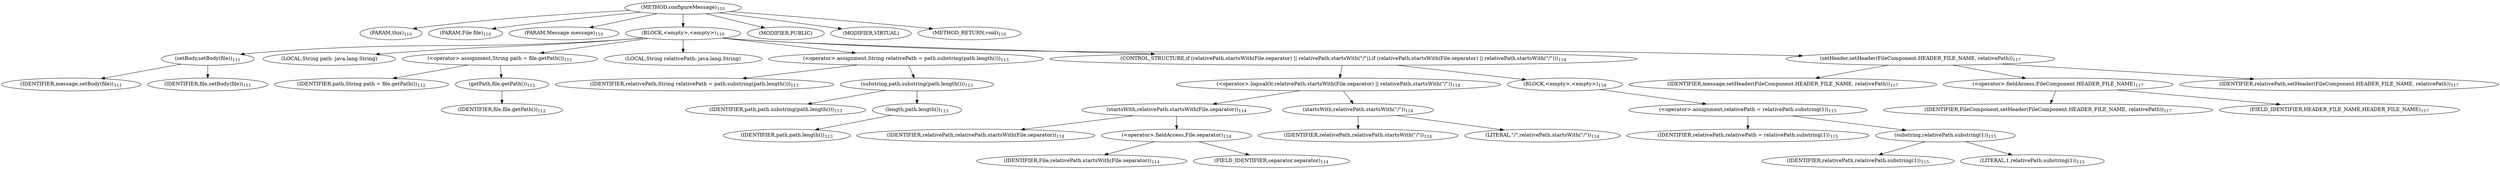 digraph "configureMessage" {  
"243" [label = <(METHOD,configureMessage)<SUB>110</SUB>> ]
"244" [label = <(PARAM,this)<SUB>110</SUB>> ]
"245" [label = <(PARAM,File file)<SUB>110</SUB>> ]
"246" [label = <(PARAM,Message message)<SUB>110</SUB>> ]
"247" [label = <(BLOCK,&lt;empty&gt;,&lt;empty&gt;)<SUB>110</SUB>> ]
"248" [label = <(setBody,setBody(file))<SUB>111</SUB>> ]
"249" [label = <(IDENTIFIER,message,setBody(file))<SUB>111</SUB>> ]
"250" [label = <(IDENTIFIER,file,setBody(file))<SUB>111</SUB>> ]
"251" [label = <(LOCAL,String path: java.lang.String)> ]
"252" [label = <(&lt;operator&gt;.assignment,String path = file.getPath())<SUB>112</SUB>> ]
"253" [label = <(IDENTIFIER,path,String path = file.getPath())<SUB>112</SUB>> ]
"254" [label = <(getPath,file.getPath())<SUB>112</SUB>> ]
"255" [label = <(IDENTIFIER,file,file.getPath())<SUB>112</SUB>> ]
"256" [label = <(LOCAL,String relativePath: java.lang.String)> ]
"257" [label = <(&lt;operator&gt;.assignment,String relativePath = path.substring(path.length()))<SUB>113</SUB>> ]
"258" [label = <(IDENTIFIER,relativePath,String relativePath = path.substring(path.length()))<SUB>113</SUB>> ]
"259" [label = <(substring,path.substring(path.length()))<SUB>113</SUB>> ]
"260" [label = <(IDENTIFIER,path,path.substring(path.length()))<SUB>113</SUB>> ]
"261" [label = <(length,path.length())<SUB>113</SUB>> ]
"262" [label = <(IDENTIFIER,path,path.length())<SUB>113</SUB>> ]
"263" [label = <(CONTROL_STRUCTURE,if (relativePath.startsWith(File.separator) || relativePath.startsWith(&quot;/&quot;)),if (relativePath.startsWith(File.separator) || relativePath.startsWith(&quot;/&quot;)))<SUB>114</SUB>> ]
"264" [label = <(&lt;operator&gt;.logicalOr,relativePath.startsWith(File.separator) || relativePath.startsWith(&quot;/&quot;))<SUB>114</SUB>> ]
"265" [label = <(startsWith,relativePath.startsWith(File.separator))<SUB>114</SUB>> ]
"266" [label = <(IDENTIFIER,relativePath,relativePath.startsWith(File.separator))<SUB>114</SUB>> ]
"267" [label = <(&lt;operator&gt;.fieldAccess,File.separator)<SUB>114</SUB>> ]
"268" [label = <(IDENTIFIER,File,relativePath.startsWith(File.separator))<SUB>114</SUB>> ]
"269" [label = <(FIELD_IDENTIFIER,separator,separator)<SUB>114</SUB>> ]
"270" [label = <(startsWith,relativePath.startsWith(&quot;/&quot;))<SUB>114</SUB>> ]
"271" [label = <(IDENTIFIER,relativePath,relativePath.startsWith(&quot;/&quot;))<SUB>114</SUB>> ]
"272" [label = <(LITERAL,&quot;/&quot;,relativePath.startsWith(&quot;/&quot;))<SUB>114</SUB>> ]
"273" [label = <(BLOCK,&lt;empty&gt;,&lt;empty&gt;)<SUB>114</SUB>> ]
"274" [label = <(&lt;operator&gt;.assignment,relativePath = relativePath.substring(1))<SUB>115</SUB>> ]
"275" [label = <(IDENTIFIER,relativePath,relativePath = relativePath.substring(1))<SUB>115</SUB>> ]
"276" [label = <(substring,relativePath.substring(1))<SUB>115</SUB>> ]
"277" [label = <(IDENTIFIER,relativePath,relativePath.substring(1))<SUB>115</SUB>> ]
"278" [label = <(LITERAL,1,relativePath.substring(1))<SUB>115</SUB>> ]
"279" [label = <(setHeader,setHeader(FileComponent.HEADER_FILE_NAME, relativePath))<SUB>117</SUB>> ]
"280" [label = <(IDENTIFIER,message,setHeader(FileComponent.HEADER_FILE_NAME, relativePath))<SUB>117</SUB>> ]
"281" [label = <(&lt;operator&gt;.fieldAccess,FileComponent.HEADER_FILE_NAME)<SUB>117</SUB>> ]
"282" [label = <(IDENTIFIER,FileComponent,setHeader(FileComponent.HEADER_FILE_NAME, relativePath))<SUB>117</SUB>> ]
"283" [label = <(FIELD_IDENTIFIER,HEADER_FILE_NAME,HEADER_FILE_NAME)<SUB>117</SUB>> ]
"284" [label = <(IDENTIFIER,relativePath,setHeader(FileComponent.HEADER_FILE_NAME, relativePath))<SUB>117</SUB>> ]
"285" [label = <(MODIFIER,PUBLIC)> ]
"286" [label = <(MODIFIER,VIRTUAL)> ]
"287" [label = <(METHOD_RETURN,void)<SUB>110</SUB>> ]
  "243" -> "244" 
  "243" -> "245" 
  "243" -> "246" 
  "243" -> "247" 
  "243" -> "285" 
  "243" -> "286" 
  "243" -> "287" 
  "247" -> "248" 
  "247" -> "251" 
  "247" -> "252" 
  "247" -> "256" 
  "247" -> "257" 
  "247" -> "263" 
  "247" -> "279" 
  "248" -> "249" 
  "248" -> "250" 
  "252" -> "253" 
  "252" -> "254" 
  "254" -> "255" 
  "257" -> "258" 
  "257" -> "259" 
  "259" -> "260" 
  "259" -> "261" 
  "261" -> "262" 
  "263" -> "264" 
  "263" -> "273" 
  "264" -> "265" 
  "264" -> "270" 
  "265" -> "266" 
  "265" -> "267" 
  "267" -> "268" 
  "267" -> "269" 
  "270" -> "271" 
  "270" -> "272" 
  "273" -> "274" 
  "274" -> "275" 
  "274" -> "276" 
  "276" -> "277" 
  "276" -> "278" 
  "279" -> "280" 
  "279" -> "281" 
  "279" -> "284" 
  "281" -> "282" 
  "281" -> "283" 
}
